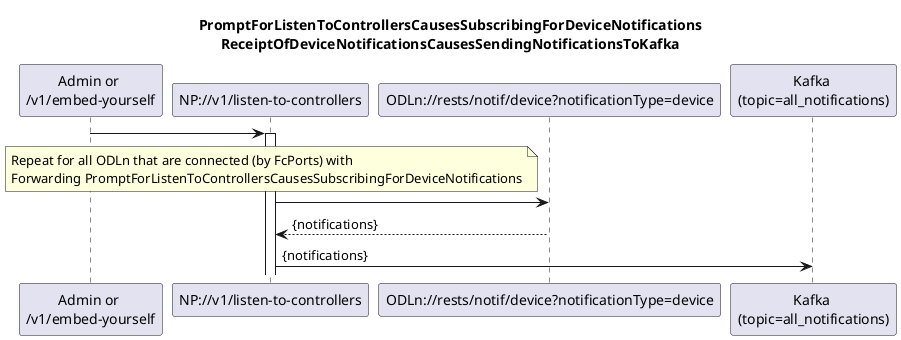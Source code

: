 @startuml is005_SubscribingForDeviceNotifications
skinparam responseMessageBelowArrow true

title
  PromptForListenToControllersCausesSubscribingForDeviceNotifications
  ReceiptOfDeviceNotificationsCausesSendingNotificationsToKafka
end title

participant "Admin or \n/v1/embed-yourself" as Requestor
participant "NP://v1/listen-to-controllers" as NP_listen
participant "ODLn://rests/notif/device?notificationType=device" as ODLn
participant "Kafka \n(topic=all_notifications)" as Kafka

Requestor -> NP_listen
activate NP_listen

note over NP_listen
Repeat for all ODLn that are connected (by FcPorts) with
Forwarding PromptForListenToControllersCausesSubscribingForDeviceNotifications
end note

NP_listen -> ODLn
ODLn --> NP_listen: {notifications}

NP_listen -> Kafka: {notifications}

@enduml
